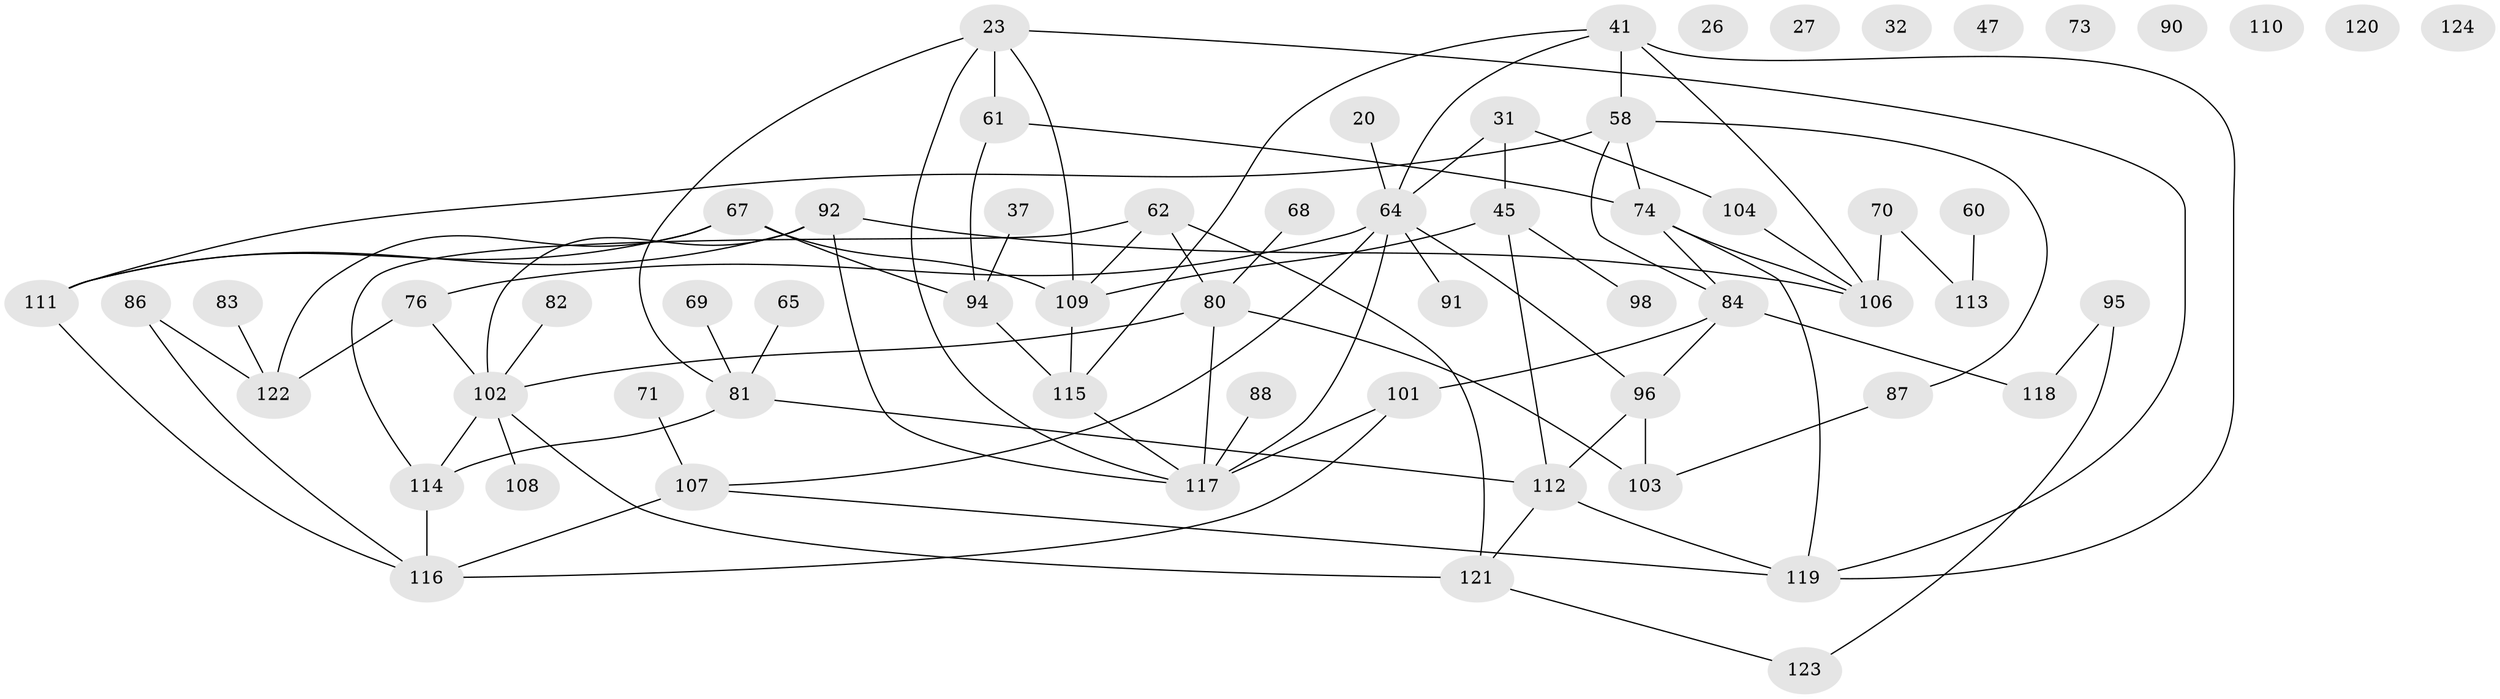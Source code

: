 // original degree distribution, {4: 0.18548387096774194, 2: 0.21774193548387097, 3: 0.24193548387096775, 1: 0.1935483870967742, 6: 0.024193548387096774, 0: 0.07258064516129033, 5: 0.06451612903225806}
// Generated by graph-tools (version 1.1) at 2025/40/03/09/25 04:40:28]
// undirected, 62 vertices, 87 edges
graph export_dot {
graph [start="1"]
  node [color=gray90,style=filled];
  20;
  23;
  26;
  27;
  31 [super="+2"];
  32;
  37 [super="+14"];
  41 [super="+24+33"];
  45;
  47;
  58 [super="+50"];
  60;
  61 [super="+19"];
  62 [super="+1"];
  64 [super="+63+59"];
  65;
  67 [super="+40"];
  68;
  69;
  70;
  71;
  73;
  74 [super="+8"];
  76 [super="+21"];
  80 [super="+39+51+72"];
  81 [super="+34"];
  82;
  83;
  84 [super="+22+53"];
  86;
  87;
  88;
  90;
  91;
  92 [super="+36+54"];
  94;
  95;
  96 [super="+35+38+49+46+56"];
  98;
  101 [super="+79"];
  102 [super="+13+17+89+30+97"];
  103 [super="+85"];
  104 [super="+99"];
  106 [super="+100"];
  107 [super="+5"];
  108;
  109 [super="+16+78"];
  110;
  111;
  112 [super="+75"];
  113;
  114;
  115 [super="+52"];
  116 [super="+15"];
  117 [super="+28+57+105"];
  118;
  119 [super="+9"];
  120;
  121 [super="+77"];
  122 [super="+12+93"];
  123;
  124;
  20 -- 64;
  23 -- 61 [weight=2];
  23 -- 81;
  23 -- 119;
  23 -- 117;
  23 -- 109;
  31 -- 45 [weight=2];
  31 -- 64;
  31 -- 104;
  37 -- 94;
  41 -- 106 [weight=2];
  41 -- 58;
  41 -- 115 [weight=2];
  41 -- 119;
  41 -- 64;
  45 -- 98;
  45 -- 109;
  45 -- 112;
  58 -- 74;
  58 -- 111;
  58 -- 87;
  58 -- 84;
  60 -- 113;
  61 -- 94;
  61 -- 74;
  62 -- 109;
  62 -- 114 [weight=2];
  62 -- 121 [weight=2];
  62 -- 80;
  64 -- 96;
  64 -- 117 [weight=2];
  64 -- 91;
  64 -- 76;
  64 -- 107;
  65 -- 81;
  67 -- 111;
  67 -- 122 [weight=2];
  67 -- 94;
  67 -- 109;
  68 -- 80;
  69 -- 81;
  70 -- 113;
  70 -- 106;
  71 -- 107;
  74 -- 119;
  74 -- 106;
  74 -- 84;
  76 -- 122;
  76 -- 102;
  80 -- 103;
  80 -- 117;
  80 -- 102;
  81 -- 112;
  81 -- 114;
  82 -- 102;
  83 -- 122;
  84 -- 96;
  84 -- 101;
  84 -- 118;
  86 -- 116;
  86 -- 122;
  87 -- 103;
  88 -- 117;
  92 -- 111;
  92 -- 106;
  92 -- 117;
  92 -- 102;
  94 -- 115;
  95 -- 118;
  95 -- 123;
  96 -- 112;
  96 -- 103 [weight=2];
  101 -- 117;
  101 -- 116;
  102 -- 114 [weight=2];
  102 -- 121;
  102 -- 108;
  104 -- 106;
  107 -- 119;
  107 -- 116;
  109 -- 115;
  111 -- 116;
  112 -- 119;
  112 -- 121;
  114 -- 116;
  115 -- 117;
  121 -- 123;
}

